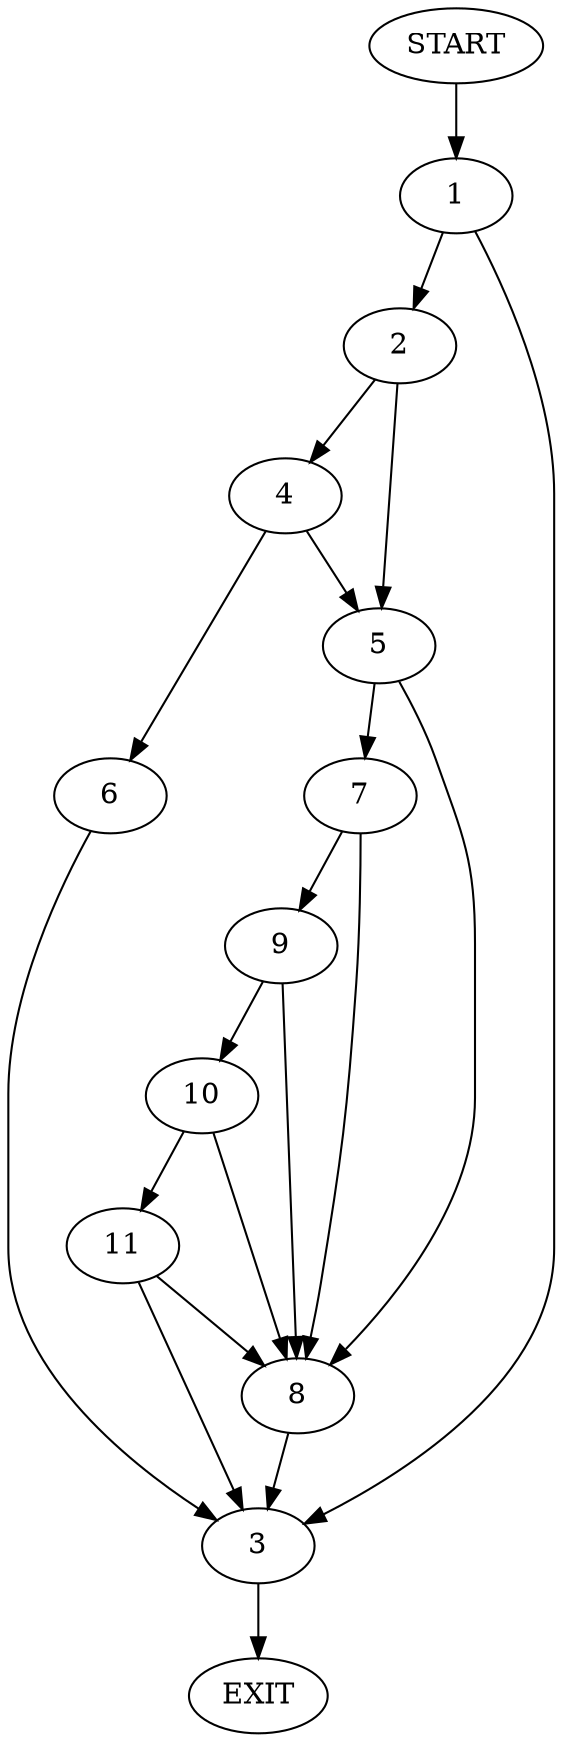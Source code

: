 digraph {
0 [label="START"]
12 [label="EXIT"]
0 -> 1
1 -> 2
1 -> 3
2 -> 4
2 -> 5
3 -> 12
4 -> 6
4 -> 5
5 -> 7
5 -> 8
6 -> 3
7 -> 8
7 -> 9
8 -> 3
9 -> 10
9 -> 8
10 -> 11
10 -> 8
11 -> 8
11 -> 3
}
